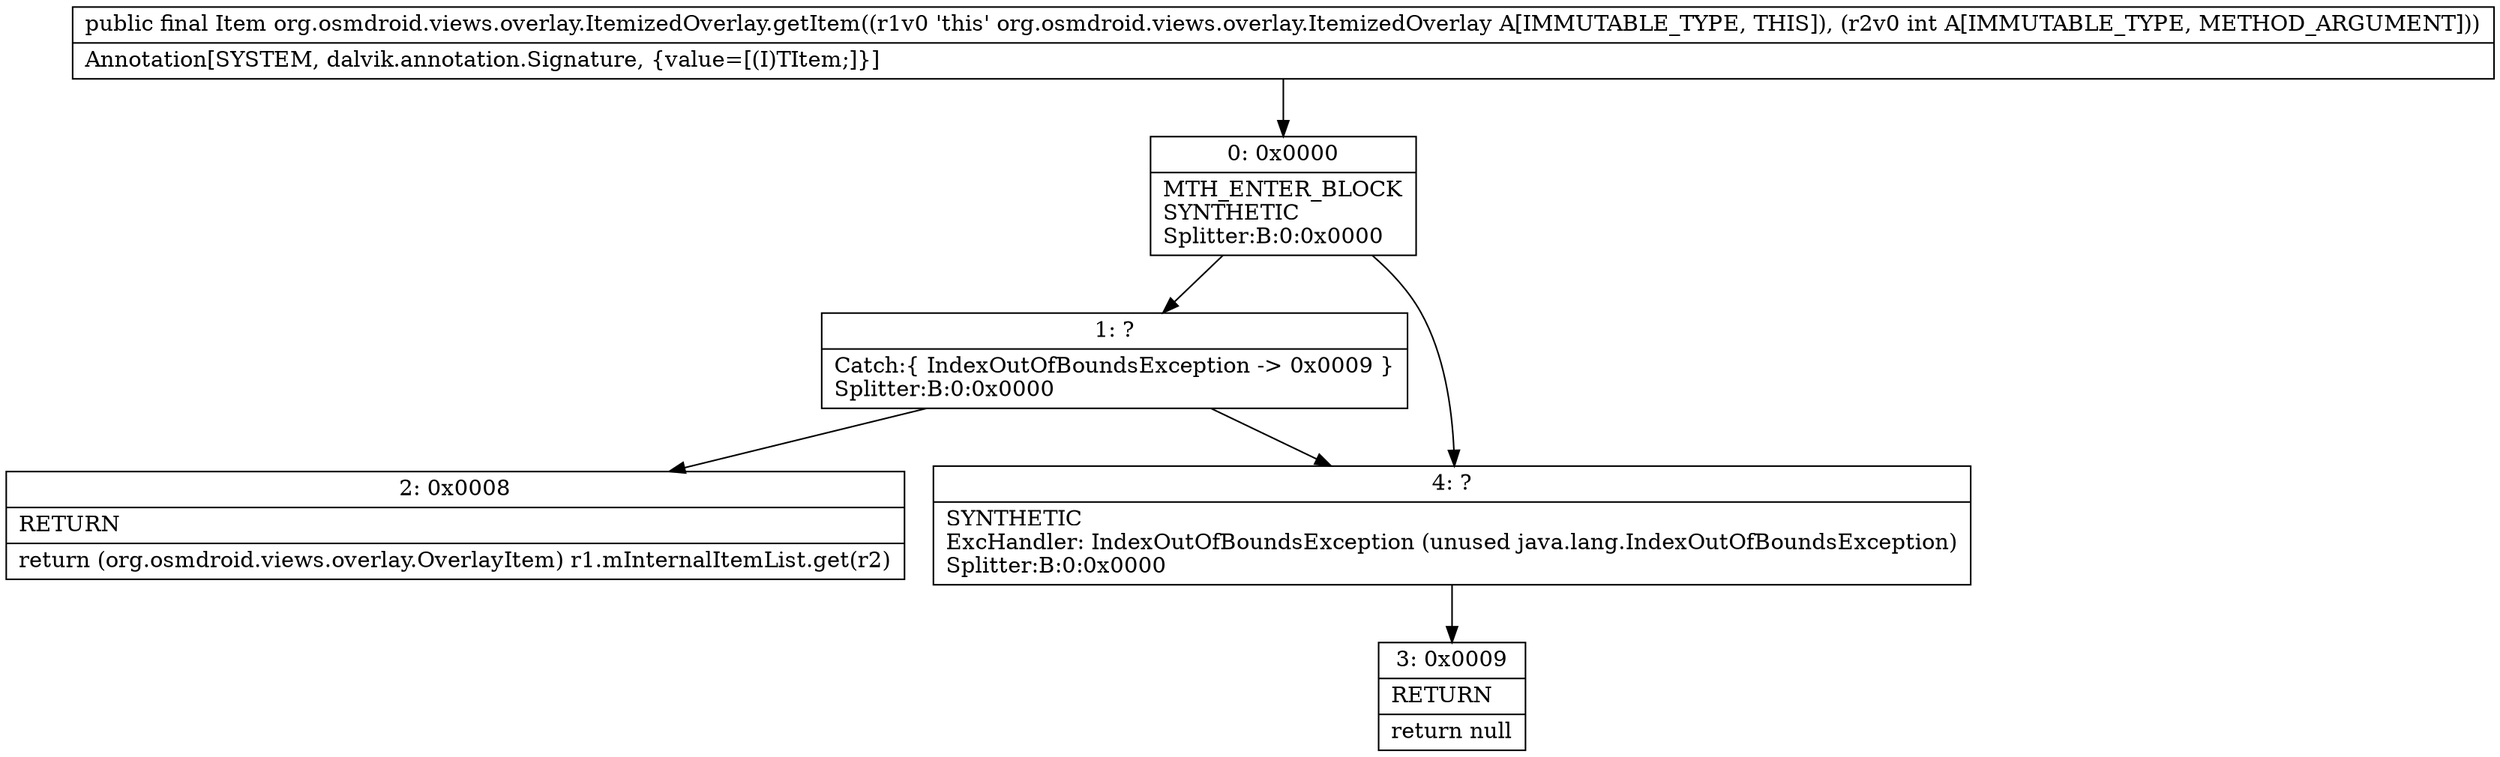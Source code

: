 digraph "CFG fororg.osmdroid.views.overlay.ItemizedOverlay.getItem(I)Lorg\/osmdroid\/views\/overlay\/OverlayItem;" {
Node_0 [shape=record,label="{0\:\ 0x0000|MTH_ENTER_BLOCK\lSYNTHETIC\lSplitter:B:0:0x0000\l}"];
Node_1 [shape=record,label="{1\:\ ?|Catch:\{ IndexOutOfBoundsException \-\> 0x0009 \}\lSplitter:B:0:0x0000\l}"];
Node_2 [shape=record,label="{2\:\ 0x0008|RETURN\l|return (org.osmdroid.views.overlay.OverlayItem) r1.mInternalItemList.get(r2)\l}"];
Node_3 [shape=record,label="{3\:\ 0x0009|RETURN\l|return null\l}"];
Node_4 [shape=record,label="{4\:\ ?|SYNTHETIC\lExcHandler: IndexOutOfBoundsException (unused java.lang.IndexOutOfBoundsException)\lSplitter:B:0:0x0000\l}"];
MethodNode[shape=record,label="{public final Item org.osmdroid.views.overlay.ItemizedOverlay.getItem((r1v0 'this' org.osmdroid.views.overlay.ItemizedOverlay A[IMMUTABLE_TYPE, THIS]), (r2v0 int A[IMMUTABLE_TYPE, METHOD_ARGUMENT]))  | Annotation[SYSTEM, dalvik.annotation.Signature, \{value=[(I)TItem;]\}]\l}"];
MethodNode -> Node_0;
Node_0 -> Node_1;
Node_0 -> Node_4;
Node_1 -> Node_2;
Node_1 -> Node_4;
Node_4 -> Node_3;
}

